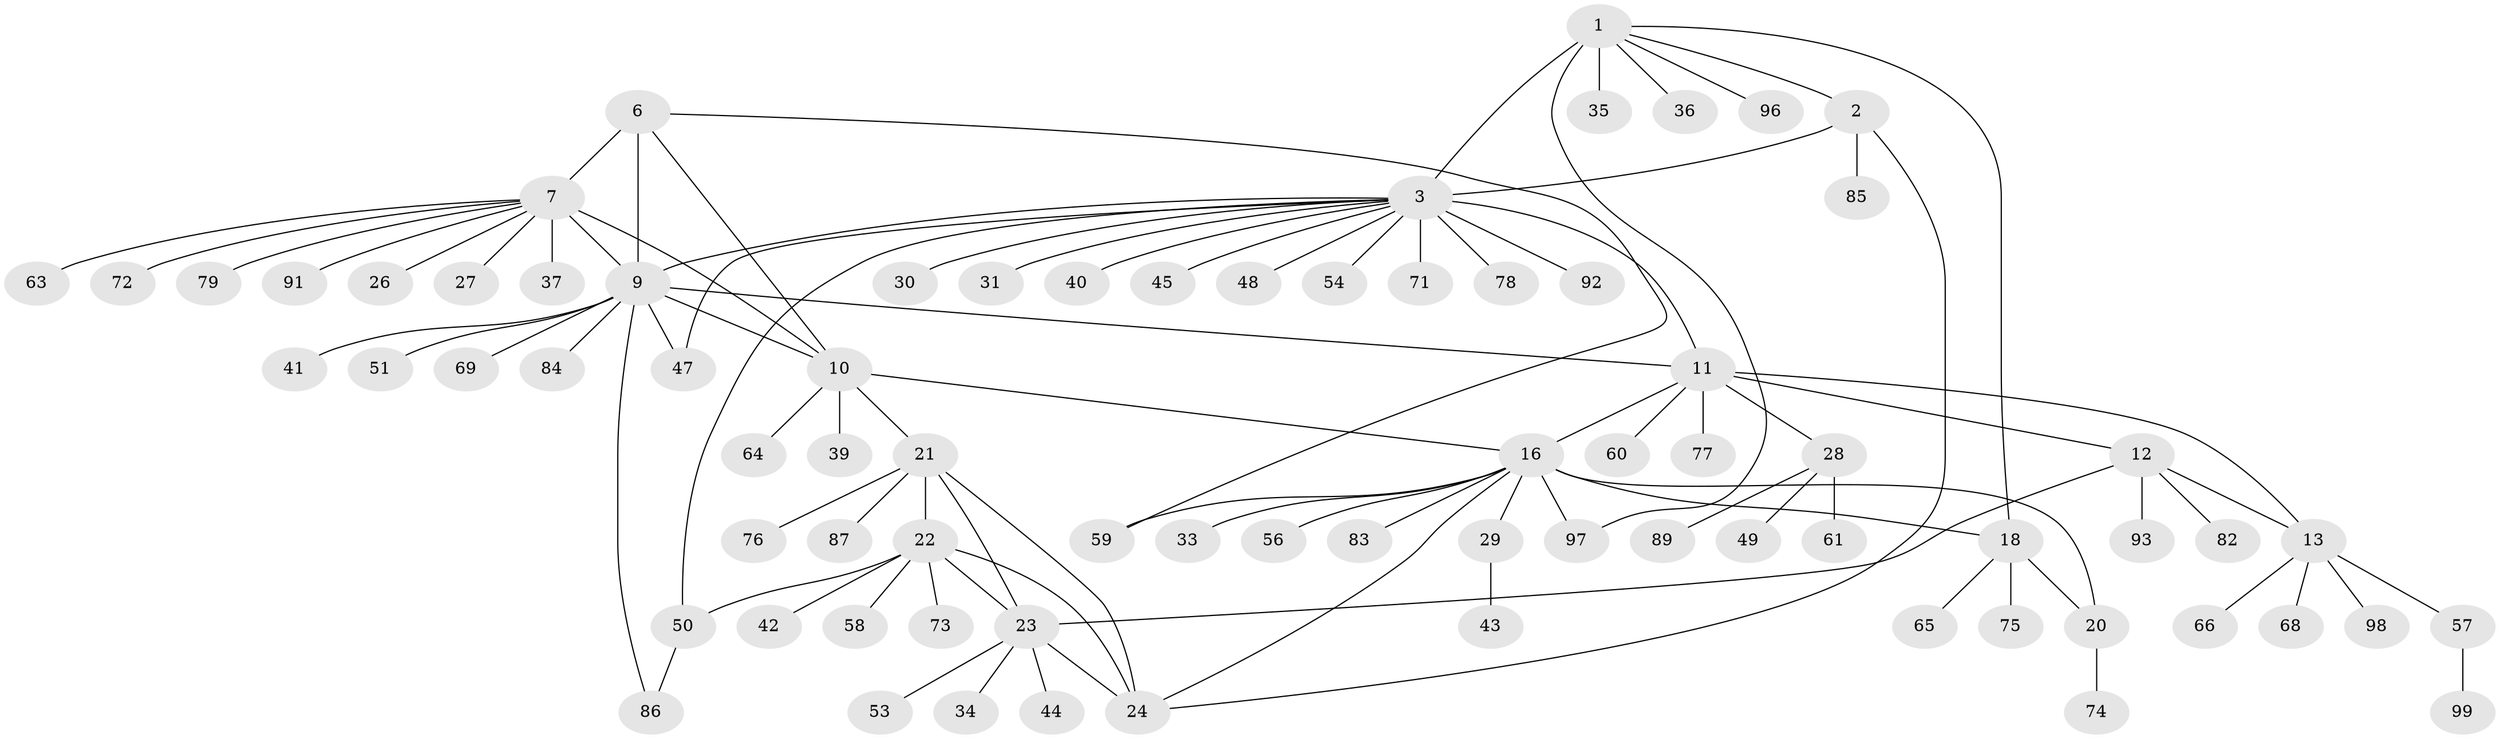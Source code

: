 // Generated by graph-tools (version 1.1) at 2025/24/03/03/25 07:24:12]
// undirected, 77 vertices, 96 edges
graph export_dot {
graph [start="1"]
  node [color=gray90,style=filled];
  1 [super="+5"];
  2 [super="+38"];
  3 [super="+4"];
  6 [super="+100"];
  7 [super="+8"];
  9 [super="+67"];
  10 [super="+70"];
  11 [super="+15"];
  12 [super="+88"];
  13 [super="+14"];
  16 [super="+17"];
  18 [super="+19"];
  20 [super="+62"];
  21 [super="+55"];
  22 [super="+25"];
  23 [super="+32"];
  24;
  26;
  27;
  28 [super="+46"];
  29 [super="+52"];
  30;
  31;
  33;
  34;
  35;
  36;
  37;
  39;
  40;
  41;
  42;
  43;
  44;
  45;
  47 [super="+80"];
  48;
  49;
  50 [super="+90"];
  51 [super="+81"];
  53;
  54;
  56;
  57 [super="+95"];
  58;
  59;
  60;
  61 [super="+94"];
  63;
  64;
  65;
  66;
  68;
  69;
  71;
  72;
  73;
  74;
  75;
  76;
  77;
  78;
  79;
  82;
  83;
  84;
  85;
  86;
  87;
  89;
  91;
  92;
  93;
  96;
  97;
  98;
  99;
  1 -- 2 [weight=2];
  1 -- 3 [weight=4];
  1 -- 97;
  1 -- 96;
  1 -- 18;
  1 -- 35;
  1 -- 36;
  2 -- 3 [weight=2];
  2 -- 24;
  2 -- 85;
  3 -- 9;
  3 -- 40;
  3 -- 45;
  3 -- 71;
  3 -- 78;
  3 -- 92;
  3 -- 11;
  3 -- 47;
  3 -- 48;
  3 -- 50;
  3 -- 54;
  3 -- 30;
  3 -- 31;
  6 -- 7 [weight=2];
  6 -- 9;
  6 -- 10;
  6 -- 59;
  7 -- 9 [weight=2];
  7 -- 10 [weight=2];
  7 -- 63;
  7 -- 79;
  7 -- 37;
  7 -- 72;
  7 -- 27;
  7 -- 26;
  7 -- 91;
  9 -- 10;
  9 -- 11 [weight=2];
  9 -- 41;
  9 -- 51;
  9 -- 69;
  9 -- 84;
  9 -- 86;
  9 -- 47;
  10 -- 16;
  10 -- 21 [weight=2];
  10 -- 39;
  10 -- 64;
  11 -- 12 [weight=2];
  11 -- 13 [weight=4];
  11 -- 16;
  11 -- 28;
  11 -- 77;
  11 -- 60;
  12 -- 13 [weight=2];
  12 -- 23;
  12 -- 82;
  12 -- 93;
  13 -- 68;
  13 -- 66;
  13 -- 98;
  13 -- 57;
  16 -- 18 [weight=4];
  16 -- 20 [weight=2];
  16 -- 24;
  16 -- 97;
  16 -- 33;
  16 -- 83;
  16 -- 56;
  16 -- 59;
  16 -- 29;
  18 -- 20 [weight=2];
  18 -- 65;
  18 -- 75;
  20 -- 74;
  21 -- 22 [weight=2];
  21 -- 23;
  21 -- 24;
  21 -- 76;
  21 -- 87;
  22 -- 23 [weight=2];
  22 -- 24 [weight=2];
  22 -- 42;
  22 -- 58;
  22 -- 73;
  22 -- 50;
  23 -- 24;
  23 -- 34;
  23 -- 53;
  23 -- 44;
  28 -- 89;
  28 -- 61;
  28 -- 49;
  29 -- 43;
  50 -- 86;
  57 -- 99;
}
